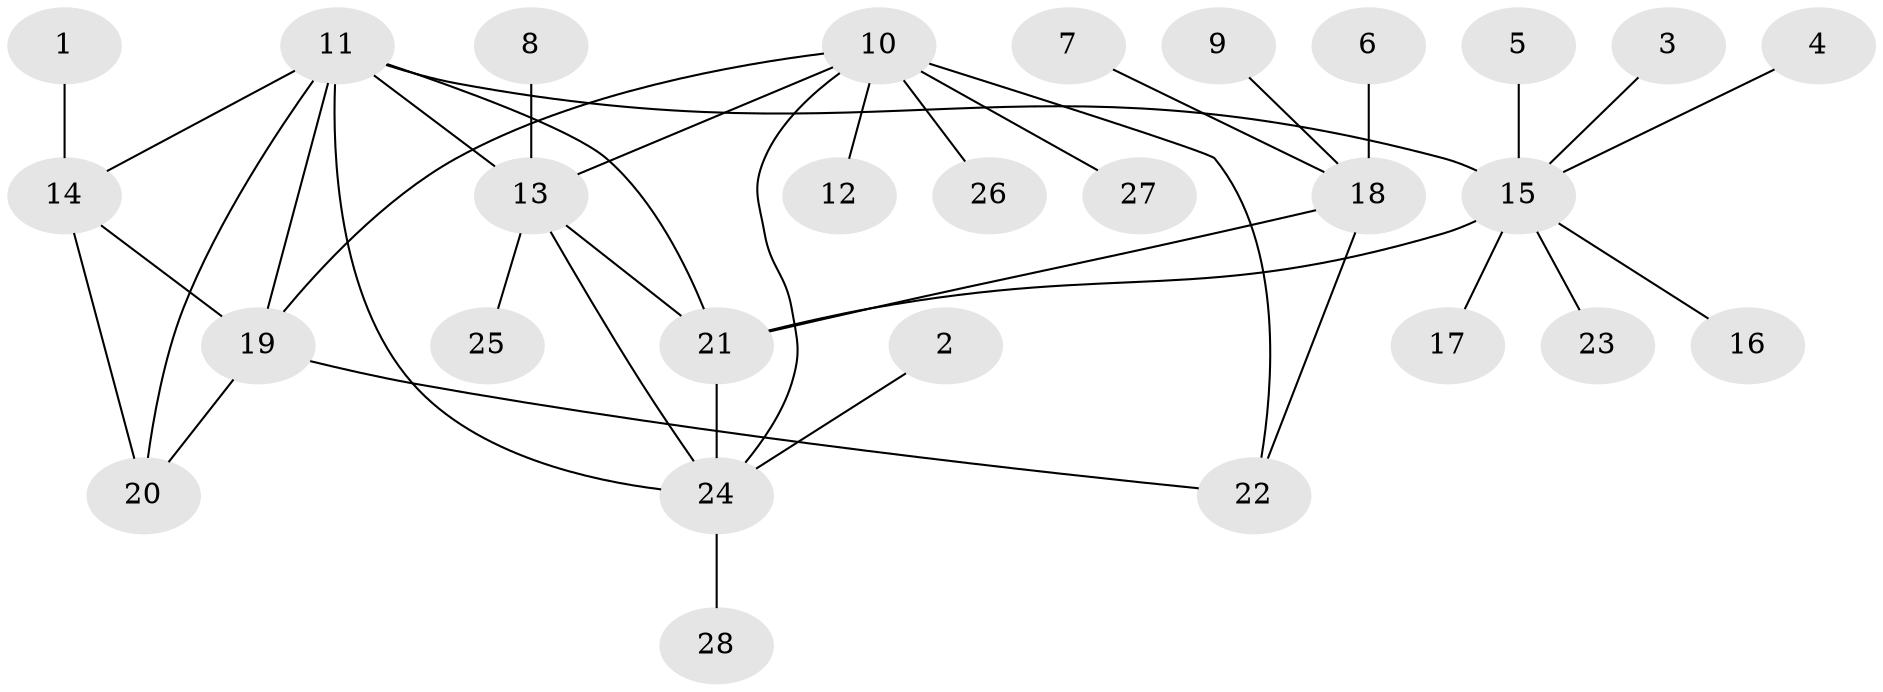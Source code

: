 // original degree distribution, {6: 0.03260869565217391, 8: 0.03260869565217391, 4: 0.021739130434782608, 10: 0.021739130434782608, 5: 0.06521739130434782, 9: 0.010869565217391304, 12: 0.010869565217391304, 7: 0.021739130434782608, 3: 0.03260869565217391, 1: 0.5434782608695652, 2: 0.20652173913043478}
// Generated by graph-tools (version 1.1) at 2025/37/03/04/25 23:37:33]
// undirected, 28 vertices, 38 edges
graph export_dot {
  node [color=gray90,style=filled];
  1;
  2;
  3;
  4;
  5;
  6;
  7;
  8;
  9;
  10;
  11;
  12;
  13;
  14;
  15;
  16;
  17;
  18;
  19;
  20;
  21;
  22;
  23;
  24;
  25;
  26;
  27;
  28;
  1 -- 14 [weight=1.0];
  2 -- 24 [weight=1.0];
  3 -- 15 [weight=1.0];
  4 -- 15 [weight=1.0];
  5 -- 15 [weight=1.0];
  6 -- 18 [weight=1.0];
  7 -- 18 [weight=1.0];
  8 -- 13 [weight=1.0];
  9 -- 18 [weight=1.0];
  10 -- 12 [weight=1.0];
  10 -- 13 [weight=1.0];
  10 -- 19 [weight=1.0];
  10 -- 22 [weight=2.0];
  10 -- 24 [weight=1.0];
  10 -- 26 [weight=1.0];
  10 -- 27 [weight=1.0];
  11 -- 13 [weight=1.0];
  11 -- 14 [weight=1.0];
  11 -- 15 [weight=3.0];
  11 -- 19 [weight=3.0];
  11 -- 20 [weight=1.0];
  11 -- 21 [weight=1.0];
  11 -- 24 [weight=1.0];
  13 -- 21 [weight=2.0];
  13 -- 24 [weight=2.0];
  13 -- 25 [weight=1.0];
  14 -- 19 [weight=2.0];
  14 -- 20 [weight=1.0];
  15 -- 16 [weight=1.0];
  15 -- 17 [weight=1.0];
  15 -- 21 [weight=1.0];
  15 -- 23 [weight=1.0];
  18 -- 21 [weight=4.0];
  18 -- 22 [weight=1.0];
  19 -- 20 [weight=1.0];
  19 -- 22 [weight=2.0];
  21 -- 24 [weight=2.0];
  24 -- 28 [weight=1.0];
}
